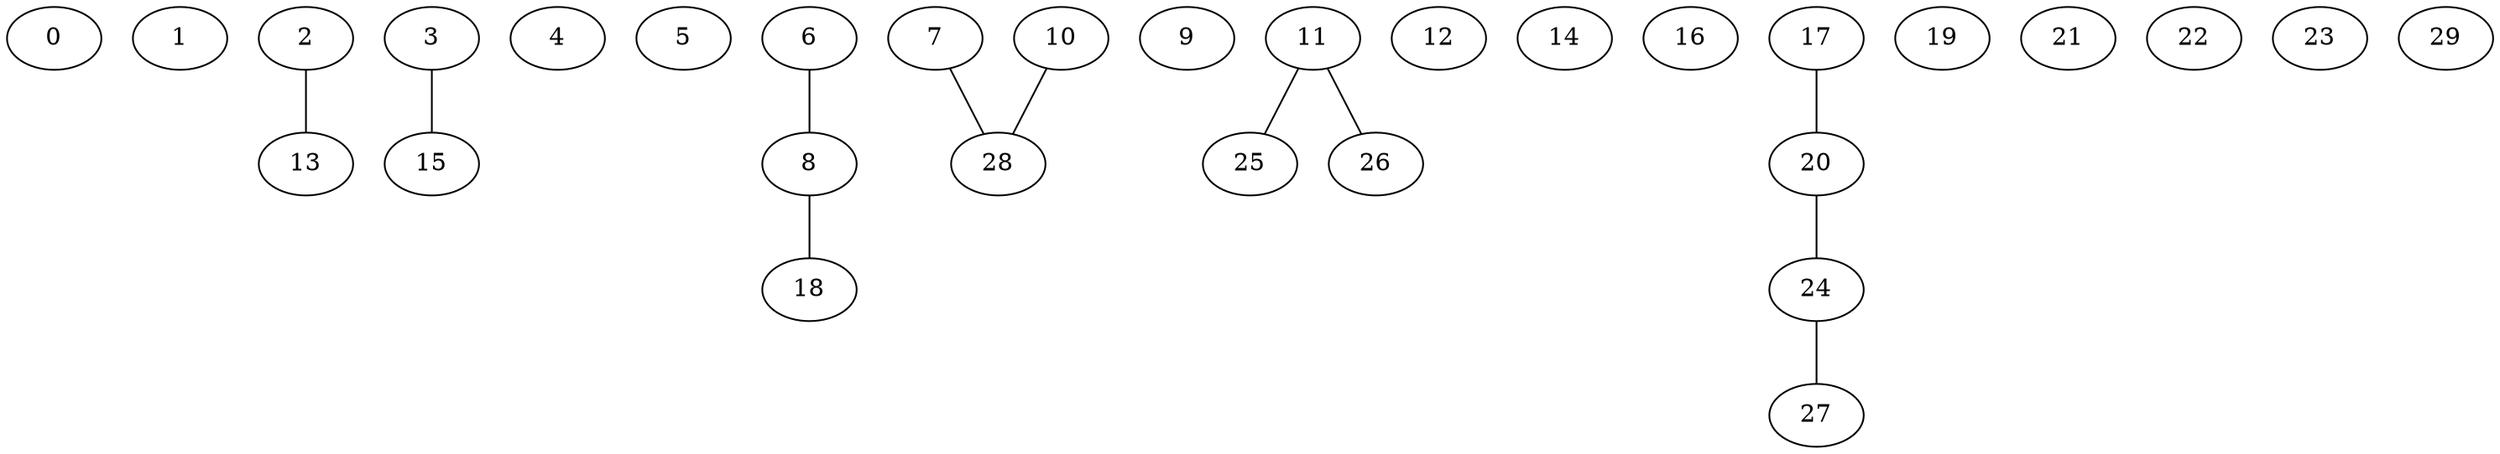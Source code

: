 graph G {
0
1
2
3
4
5
6
7
8
9
10
11
12
13
14
15
16
17
18
19
20
21
22
23
24
25
26
27
28
29
2 -- 13
3 -- 15
6 -- 8
7 -- 28
8 -- 18
10 -- 28
11 -- 25
11 -- 26
17 -- 20
20 -- 24
24 -- 27
}
